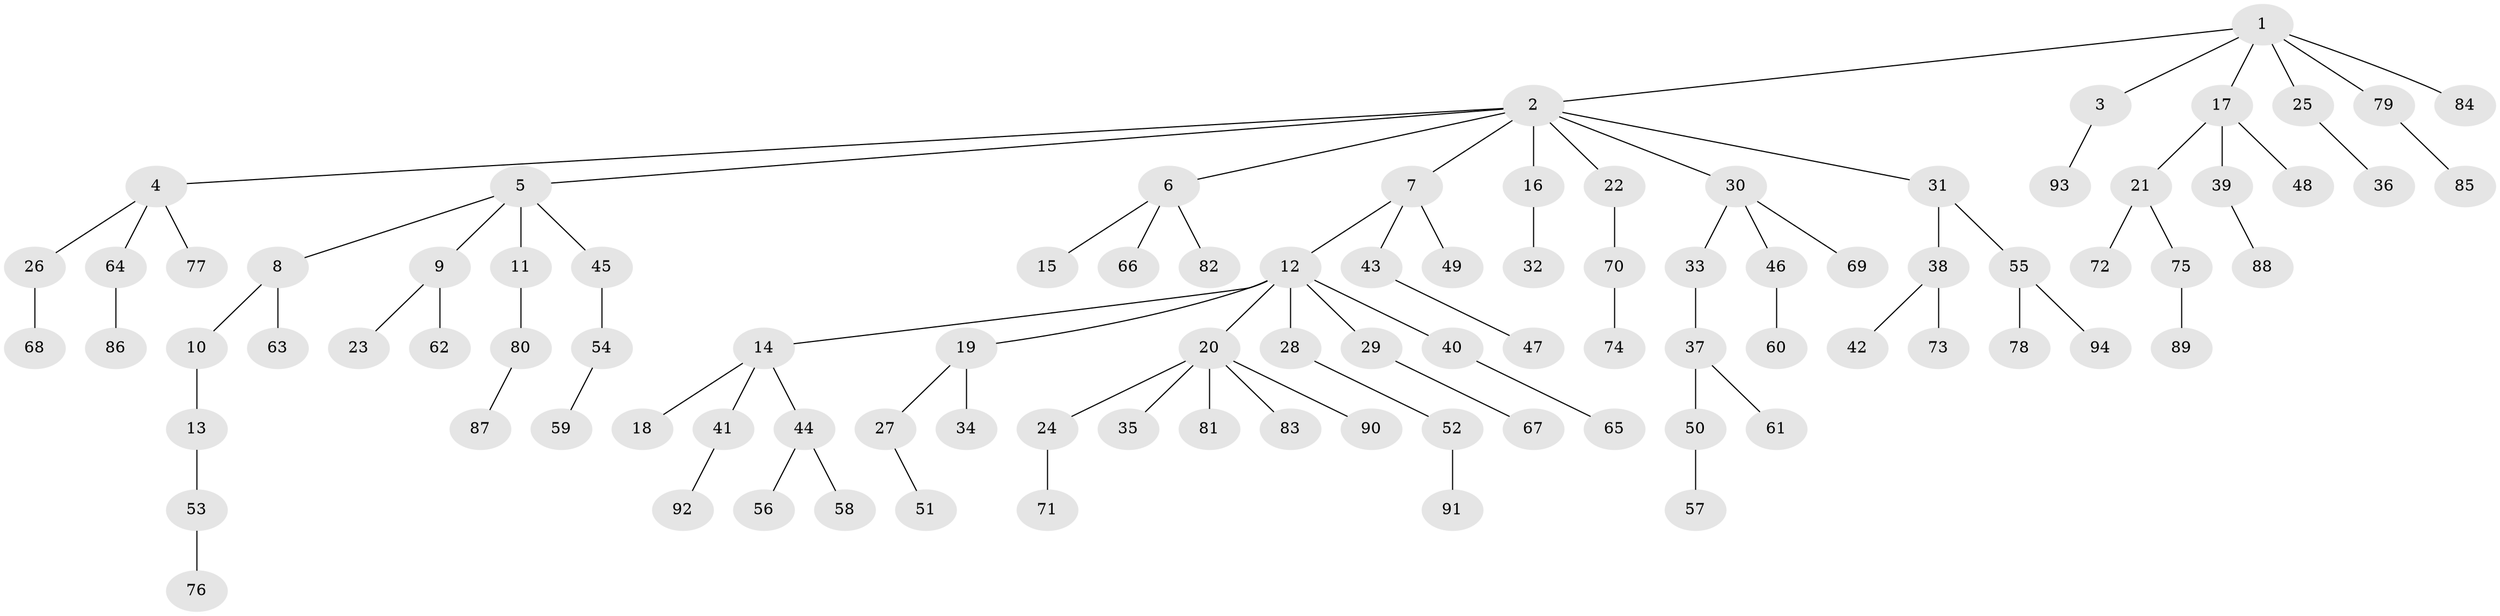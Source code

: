 // coarse degree distribution, {4: 0.015384615384615385, 1: 0.6307692307692307, 2: 0.24615384615384617, 9: 0.015384615384615385, 5: 0.06153846153846154, 3: 0.015384615384615385, 19: 0.015384615384615385}
// Generated by graph-tools (version 1.1) at 2025/56/03/04/25 21:56:29]
// undirected, 94 vertices, 93 edges
graph export_dot {
graph [start="1"]
  node [color=gray90,style=filled];
  1;
  2;
  3;
  4;
  5;
  6;
  7;
  8;
  9;
  10;
  11;
  12;
  13;
  14;
  15;
  16;
  17;
  18;
  19;
  20;
  21;
  22;
  23;
  24;
  25;
  26;
  27;
  28;
  29;
  30;
  31;
  32;
  33;
  34;
  35;
  36;
  37;
  38;
  39;
  40;
  41;
  42;
  43;
  44;
  45;
  46;
  47;
  48;
  49;
  50;
  51;
  52;
  53;
  54;
  55;
  56;
  57;
  58;
  59;
  60;
  61;
  62;
  63;
  64;
  65;
  66;
  67;
  68;
  69;
  70;
  71;
  72;
  73;
  74;
  75;
  76;
  77;
  78;
  79;
  80;
  81;
  82;
  83;
  84;
  85;
  86;
  87;
  88;
  89;
  90;
  91;
  92;
  93;
  94;
  1 -- 2;
  1 -- 3;
  1 -- 17;
  1 -- 25;
  1 -- 79;
  1 -- 84;
  2 -- 4;
  2 -- 5;
  2 -- 6;
  2 -- 7;
  2 -- 16;
  2 -- 22;
  2 -- 30;
  2 -- 31;
  3 -- 93;
  4 -- 26;
  4 -- 64;
  4 -- 77;
  5 -- 8;
  5 -- 9;
  5 -- 11;
  5 -- 45;
  6 -- 15;
  6 -- 66;
  6 -- 82;
  7 -- 12;
  7 -- 43;
  7 -- 49;
  8 -- 10;
  8 -- 63;
  9 -- 23;
  9 -- 62;
  10 -- 13;
  11 -- 80;
  12 -- 14;
  12 -- 19;
  12 -- 20;
  12 -- 28;
  12 -- 29;
  12 -- 40;
  13 -- 53;
  14 -- 18;
  14 -- 41;
  14 -- 44;
  16 -- 32;
  17 -- 21;
  17 -- 39;
  17 -- 48;
  19 -- 27;
  19 -- 34;
  20 -- 24;
  20 -- 35;
  20 -- 81;
  20 -- 83;
  20 -- 90;
  21 -- 72;
  21 -- 75;
  22 -- 70;
  24 -- 71;
  25 -- 36;
  26 -- 68;
  27 -- 51;
  28 -- 52;
  29 -- 67;
  30 -- 33;
  30 -- 46;
  30 -- 69;
  31 -- 38;
  31 -- 55;
  33 -- 37;
  37 -- 50;
  37 -- 61;
  38 -- 42;
  38 -- 73;
  39 -- 88;
  40 -- 65;
  41 -- 92;
  43 -- 47;
  44 -- 56;
  44 -- 58;
  45 -- 54;
  46 -- 60;
  50 -- 57;
  52 -- 91;
  53 -- 76;
  54 -- 59;
  55 -- 78;
  55 -- 94;
  64 -- 86;
  70 -- 74;
  75 -- 89;
  79 -- 85;
  80 -- 87;
}
